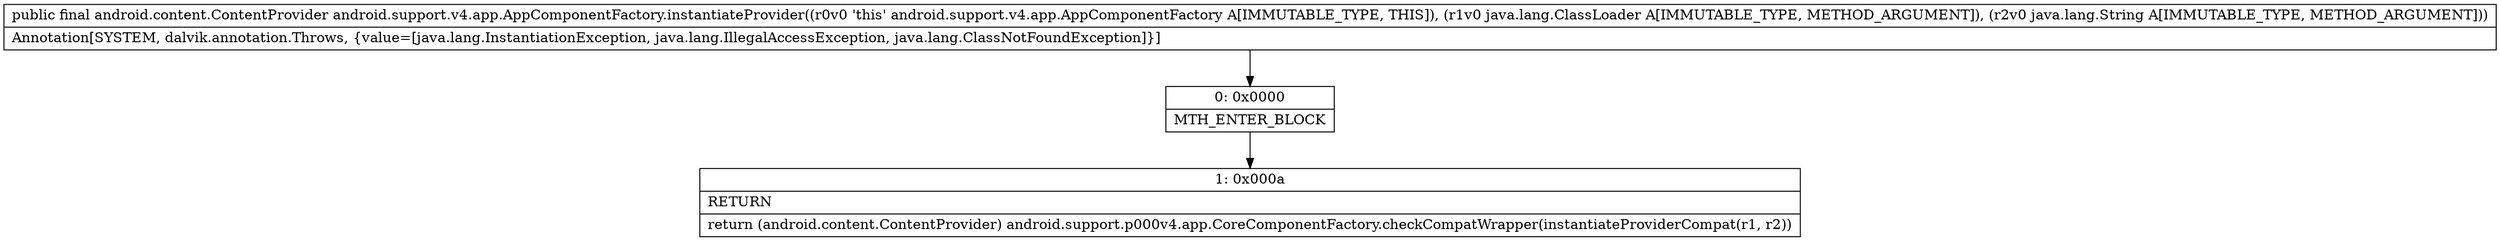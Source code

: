 digraph "CFG forandroid.support.v4.app.AppComponentFactory.instantiateProvider(Ljava\/lang\/ClassLoader;Ljava\/lang\/String;)Landroid\/content\/ContentProvider;" {
Node_0 [shape=record,label="{0\:\ 0x0000|MTH_ENTER_BLOCK\l}"];
Node_1 [shape=record,label="{1\:\ 0x000a|RETURN\l|return (android.content.ContentProvider) android.support.p000v4.app.CoreComponentFactory.checkCompatWrapper(instantiateProviderCompat(r1, r2))\l}"];
MethodNode[shape=record,label="{public final android.content.ContentProvider android.support.v4.app.AppComponentFactory.instantiateProvider((r0v0 'this' android.support.v4.app.AppComponentFactory A[IMMUTABLE_TYPE, THIS]), (r1v0 java.lang.ClassLoader A[IMMUTABLE_TYPE, METHOD_ARGUMENT]), (r2v0 java.lang.String A[IMMUTABLE_TYPE, METHOD_ARGUMENT]))  | Annotation[SYSTEM, dalvik.annotation.Throws, \{value=[java.lang.InstantiationException, java.lang.IllegalAccessException, java.lang.ClassNotFoundException]\}]\l}"];
MethodNode -> Node_0;
Node_0 -> Node_1;
}


